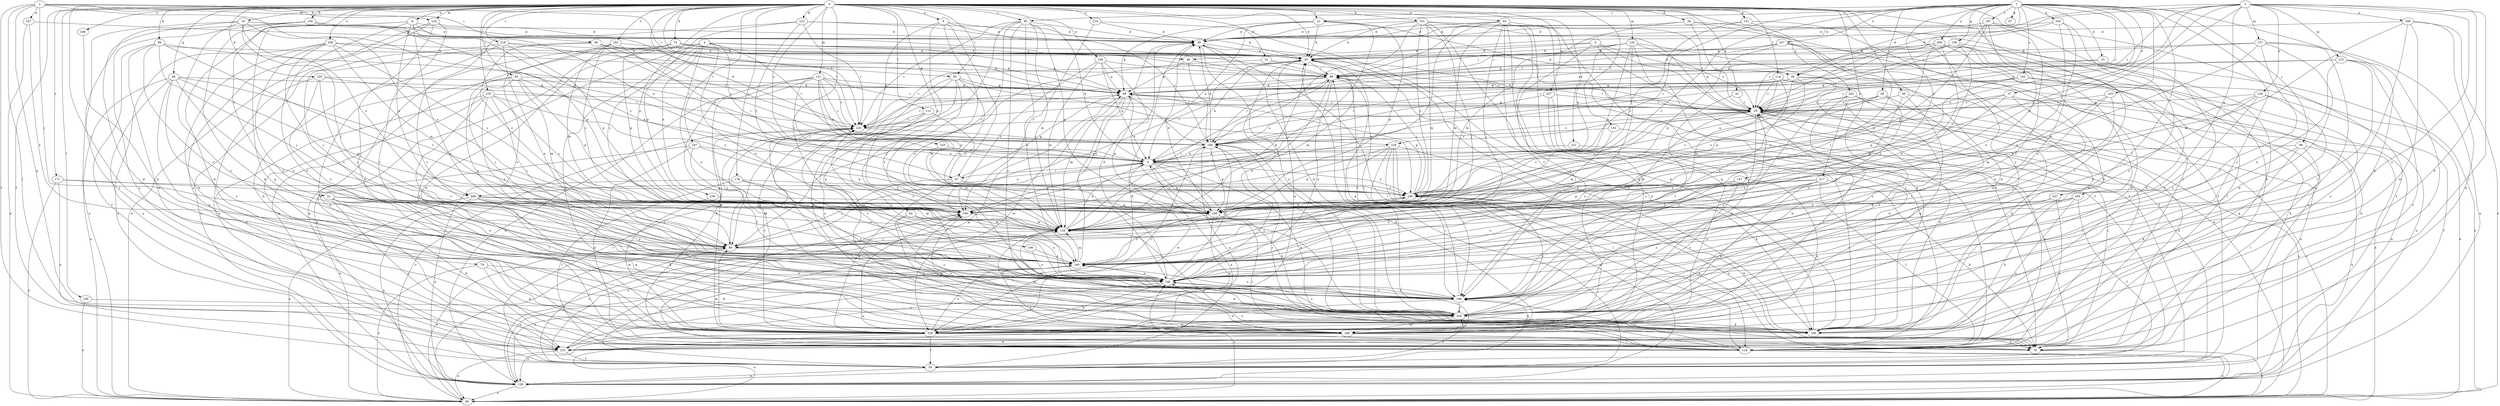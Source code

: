 strict digraph  {
0;
1;
2;
3;
4;
5;
6;
8;
9;
19;
20;
21;
22;
28;
29;
30;
31;
33;
37;
38;
39;
41;
43;
46;
48;
49;
59;
62;
66;
67;
69;
74;
78;
79;
85;
86;
87;
88;
93;
95;
96;
98;
99;
101;
104;
105;
108;
109;
112;
114;
118;
120;
121;
122;
124;
125;
127;
128;
136;
139;
145;
147;
148;
151;
158;
159;
164;
165;
167;
168;
171;
178;
180;
182;
183;
187;
190;
192;
196;
197;
199;
206;
207;
208;
209;
210;
214;
217;
218;
220;
227;
228;
230;
231;
233;
235;
236;
237;
239;
240;
242;
248;
249;
258;
259;
0 -> 6  [label=a];
0 -> 8  [label=a];
0 -> 19  [label=b];
0 -> 20  [label=b];
0 -> 21  [label=c];
0 -> 22  [label=c];
0 -> 30  [label=d];
0 -> 31  [label=d];
0 -> 41  [label=e];
0 -> 43  [label=e];
0 -> 46  [label=e];
0 -> 59  [label=f];
0 -> 62  [label=g];
0 -> 66  [label=g];
0 -> 74  [label=h];
0 -> 78  [label=h];
0 -> 79  [label=i];
0 -> 85  [label=i];
0 -> 93  [label=j];
0 -> 95  [label=j];
0 -> 99  [label=k];
0 -> 101  [label=k];
0 -> 104  [label=k];
0 -> 105  [label=k];
0 -> 109  [label=l];
0 -> 112  [label=l];
0 -> 114  [label=l];
0 -> 118  [label=l];
0 -> 120  [label=m];
0 -> 121  [label=m];
0 -> 122  [label=m];
0 -> 124  [label=m];
0 -> 151  [label=p];
0 -> 158  [label=p];
0 -> 171  [label=r];
0 -> 178  [label=r];
0 -> 182  [label=s];
0 -> 192  [label=t];
0 -> 196  [label=t];
0 -> 197  [label=t];
0 -> 214  [label=v];
0 -> 217  [label=v];
0 -> 218  [label=v];
0 -> 220  [label=v];
0 -> 227  [label=w];
0 -> 228  [label=w];
0 -> 231  [label=x];
0 -> 233  [label=x];
0 -> 235  [label=x];
0 -> 236  [label=x];
0 -> 242  [label=y];
0 -> 248  [label=y];
0 -> 258  [label=z];
0 -> 259  [label=z];
1 -> 9  [label=a];
1 -> 22  [label=c];
1 -> 28  [label=c];
1 -> 29  [label=c];
1 -> 33  [label=d];
1 -> 37  [label=d];
1 -> 38  [label=d];
1 -> 67  [label=g];
1 -> 95  [label=j];
1 -> 96  [label=j];
1 -> 108  [label=k];
1 -> 145  [label=o];
1 -> 147  [label=o];
1 -> 159  [label=q];
1 -> 164  [label=q];
1 -> 165  [label=q];
1 -> 183  [label=s];
1 -> 187  [label=s];
1 -> 190  [label=s];
1 -> 199  [label=t];
1 -> 206  [label=u];
1 -> 207  [label=u];
1 -> 249  [label=y];
1 -> 259  [label=z];
2 -> 9  [label=a];
2 -> 59  [label=f];
2 -> 85  [label=i];
2 -> 86  [label=i];
2 -> 98  [label=j];
2 -> 118  [label=l];
2 -> 124  [label=m];
2 -> 167  [label=q];
2 -> 168  [label=q];
3 -> 20  [label=b];
3 -> 29  [label=c];
3 -> 38  [label=d];
3 -> 108  [label=k];
3 -> 118  [label=l];
3 -> 125  [label=m];
3 -> 127  [label=m];
3 -> 136  [label=n];
3 -> 158  [label=p];
3 -> 208  [label=u];
3 -> 228  [label=w];
3 -> 237  [label=x];
3 -> 249  [label=y];
3 -> 259  [label=z];
4 -> 38  [label=d];
4 -> 48  [label=e];
4 -> 69  [label=g];
4 -> 78  [label=h];
4 -> 87  [label=i];
4 -> 139  [label=n];
4 -> 148  [label=o];
4 -> 168  [label=q];
4 -> 180  [label=r];
4 -> 190  [label=s];
4 -> 230  [label=w];
4 -> 239  [label=x];
4 -> 240  [label=x];
5 -> 20  [label=b];
5 -> 38  [label=d];
5 -> 48  [label=e];
5 -> 49  [label=e];
5 -> 59  [label=f];
5 -> 199  [label=t];
6 -> 39  [label=d];
6 -> 87  [label=i];
6 -> 98  [label=j];
6 -> 148  [label=o];
6 -> 180  [label=r];
6 -> 199  [label=t];
8 -> 9  [label=a];
8 -> 39  [label=d];
8 -> 148  [label=o];
8 -> 168  [label=q];
8 -> 209  [label=u];
8 -> 230  [label=w];
8 -> 249  [label=y];
8 -> 259  [label=z];
9 -> 20  [label=b];
9 -> 78  [label=h];
9 -> 87  [label=i];
9 -> 108  [label=k];
9 -> 158  [label=p];
9 -> 209  [label=u];
9 -> 230  [label=w];
9 -> 249  [label=y];
19 -> 39  [label=d];
19 -> 88  [label=i];
19 -> 98  [label=j];
19 -> 118  [label=l];
19 -> 190  [label=s];
19 -> 209  [label=u];
19 -> 230  [label=w];
19 -> 259  [label=z];
20 -> 88  [label=i];
20 -> 128  [label=m];
20 -> 168  [label=q];
20 -> 190  [label=s];
20 -> 220  [label=v];
20 -> 230  [label=w];
21 -> 78  [label=h];
21 -> 128  [label=m];
21 -> 168  [label=q];
21 -> 190  [label=s];
21 -> 199  [label=t];
21 -> 210  [label=u];
21 -> 240  [label=x];
22 -> 9  [label=a];
22 -> 20  [label=b];
22 -> 39  [label=d];
22 -> 59  [label=f];
22 -> 69  [label=g];
22 -> 158  [label=p];
22 -> 190  [label=s];
28 -> 9  [label=a];
28 -> 29  [label=c];
28 -> 148  [label=o];
28 -> 199  [label=t];
28 -> 249  [label=y];
29 -> 20  [label=b];
29 -> 49  [label=e];
29 -> 69  [label=g];
29 -> 78  [label=h];
29 -> 88  [label=i];
29 -> 108  [label=k];
29 -> 148  [label=o];
29 -> 190  [label=s];
29 -> 199  [label=t];
29 -> 220  [label=v];
30 -> 29  [label=c];
30 -> 39  [label=d];
30 -> 59  [label=f];
30 -> 128  [label=m];
30 -> 139  [label=n];
31 -> 29  [label=c];
31 -> 88  [label=i];
31 -> 98  [label=j];
33 -> 49  [label=e];
33 -> 69  [label=g];
33 -> 88  [label=i];
33 -> 259  [label=z];
37 -> 29  [label=c];
37 -> 139  [label=n];
37 -> 148  [label=o];
37 -> 158  [label=p];
37 -> 249  [label=y];
38 -> 49  [label=e];
38 -> 69  [label=g];
38 -> 78  [label=h];
38 -> 158  [label=p];
38 -> 180  [label=r];
38 -> 190  [label=s];
38 -> 220  [label=v];
39 -> 20  [label=b];
39 -> 108  [label=k];
39 -> 118  [label=l];
39 -> 259  [label=z];
41 -> 29  [label=c];
41 -> 199  [label=t];
43 -> 39  [label=d];
43 -> 78  [label=h];
43 -> 88  [label=i];
43 -> 98  [label=j];
43 -> 108  [label=k];
43 -> 118  [label=l];
43 -> 128  [label=m];
43 -> 168  [label=q];
43 -> 190  [label=s];
43 -> 199  [label=t];
43 -> 230  [label=w];
46 -> 29  [label=c];
46 -> 49  [label=e];
46 -> 148  [label=o];
46 -> 259  [label=z];
48 -> 69  [label=g];
48 -> 88  [label=i];
48 -> 180  [label=r];
49 -> 29  [label=c];
49 -> 98  [label=j];
49 -> 148  [label=o];
49 -> 220  [label=v];
59 -> 9  [label=a];
59 -> 128  [label=m];
59 -> 139  [label=n];
59 -> 190  [label=s];
59 -> 220  [label=v];
62 -> 128  [label=m];
62 -> 148  [label=o];
62 -> 168  [label=q];
62 -> 259  [label=z];
66 -> 49  [label=e];
66 -> 69  [label=g];
66 -> 128  [label=m];
66 -> 168  [label=q];
66 -> 190  [label=s];
66 -> 210  [label=u];
66 -> 240  [label=x];
66 -> 259  [label=z];
69 -> 29  [label=c];
69 -> 128  [label=m];
69 -> 148  [label=o];
69 -> 158  [label=p];
69 -> 220  [label=v];
69 -> 230  [label=w];
74 -> 20  [label=b];
74 -> 69  [label=g];
74 -> 88  [label=i];
74 -> 139  [label=n];
74 -> 158  [label=p];
74 -> 210  [label=u];
78 -> 29  [label=c];
78 -> 49  [label=e];
78 -> 128  [label=m];
78 -> 249  [label=y];
79 -> 49  [label=e];
79 -> 108  [label=k];
79 -> 148  [label=o];
79 -> 230  [label=w];
85 -> 69  [label=g];
85 -> 108  [label=k];
85 -> 118  [label=l];
85 -> 128  [label=m];
85 -> 168  [label=q];
85 -> 249  [label=y];
85 -> 259  [label=z];
86 -> 20  [label=b];
86 -> 69  [label=g];
86 -> 98  [label=j];
86 -> 180  [label=r];
86 -> 190  [label=s];
86 -> 220  [label=v];
87 -> 69  [label=g];
87 -> 98  [label=j];
87 -> 230  [label=w];
87 -> 249  [label=y];
88 -> 69  [label=g];
88 -> 128  [label=m];
88 -> 148  [label=o];
88 -> 180  [label=r];
88 -> 199  [label=t];
88 -> 220  [label=v];
93 -> 9  [label=a];
93 -> 69  [label=g];
93 -> 98  [label=j];
93 -> 128  [label=m];
93 -> 158  [label=p];
93 -> 230  [label=w];
93 -> 240  [label=x];
95 -> 9  [label=a];
95 -> 39  [label=d];
95 -> 128  [label=m];
95 -> 158  [label=p];
95 -> 168  [label=q];
95 -> 190  [label=s];
95 -> 220  [label=v];
95 -> 240  [label=x];
95 -> 259  [label=z];
96 -> 9  [label=a];
96 -> 108  [label=k];
96 -> 118  [label=l];
96 -> 139  [label=n];
96 -> 259  [label=z];
98 -> 9  [label=a];
98 -> 49  [label=e];
98 -> 59  [label=f];
98 -> 220  [label=v];
98 -> 240  [label=x];
99 -> 20  [label=b];
99 -> 59  [label=f];
99 -> 98  [label=j];
99 -> 148  [label=o];
99 -> 180  [label=r];
99 -> 190  [label=s];
99 -> 230  [label=w];
101 -> 20  [label=b];
101 -> 29  [label=c];
101 -> 39  [label=d];
101 -> 59  [label=f];
101 -> 98  [label=j];
101 -> 128  [label=m];
101 -> 168  [label=q];
101 -> 180  [label=r];
101 -> 249  [label=y];
104 -> 39  [label=d];
104 -> 49  [label=e];
104 -> 108  [label=k];
104 -> 158  [label=p];
104 -> 210  [label=u];
104 -> 220  [label=v];
105 -> 69  [label=g];
105 -> 98  [label=j];
105 -> 148  [label=o];
105 -> 210  [label=u];
105 -> 220  [label=v];
108 -> 20  [label=b];
108 -> 128  [label=m];
108 -> 180  [label=r];
108 -> 190  [label=s];
109 -> 49  [label=e];
109 -> 259  [label=z];
112 -> 220  [label=v];
112 -> 240  [label=x];
112 -> 249  [label=y];
112 -> 259  [label=z];
114 -> 29  [label=c];
114 -> 69  [label=g];
114 -> 118  [label=l];
114 -> 128  [label=m];
114 -> 240  [label=x];
114 -> 259  [label=z];
118 -> 49  [label=e];
118 -> 148  [label=o];
118 -> 180  [label=r];
118 -> 199  [label=t];
118 -> 240  [label=x];
120 -> 9  [label=a];
120 -> 20  [label=b];
120 -> 29  [label=c];
120 -> 88  [label=i];
120 -> 108  [label=k];
120 -> 118  [label=l];
120 -> 240  [label=x];
120 -> 249  [label=y];
121 -> 9  [label=a];
121 -> 29  [label=c];
121 -> 69  [label=g];
121 -> 78  [label=h];
121 -> 128  [label=m];
121 -> 139  [label=n];
121 -> 158  [label=p];
121 -> 180  [label=r];
121 -> 220  [label=v];
121 -> 230  [label=w];
122 -> 20  [label=b];
122 -> 39  [label=d];
122 -> 158  [label=p];
122 -> 199  [label=t];
122 -> 220  [label=v];
122 -> 249  [label=y];
124 -> 39  [label=d];
124 -> 49  [label=e];
124 -> 108  [label=k];
124 -> 199  [label=t];
124 -> 210  [label=u];
125 -> 69  [label=g];
125 -> 88  [label=i];
125 -> 118  [label=l];
125 -> 199  [label=t];
125 -> 210  [label=u];
125 -> 240  [label=x];
127 -> 20  [label=b];
127 -> 88  [label=i];
127 -> 128  [label=m];
127 -> 139  [label=n];
127 -> 168  [label=q];
127 -> 199  [label=t];
127 -> 230  [label=w];
128 -> 9  [label=a];
128 -> 20  [label=b];
128 -> 88  [label=i];
128 -> 98  [label=j];
136 -> 29  [label=c];
136 -> 59  [label=f];
136 -> 128  [label=m];
136 -> 148  [label=o];
136 -> 168  [label=q];
136 -> 240  [label=x];
139 -> 20  [label=b];
139 -> 49  [label=e];
139 -> 88  [label=i];
139 -> 190  [label=s];
139 -> 240  [label=x];
145 -> 29  [label=c];
145 -> 69  [label=g];
145 -> 78  [label=h];
145 -> 139  [label=n];
145 -> 158  [label=p];
147 -> 158  [label=p];
147 -> 168  [label=q];
147 -> 240  [label=x];
147 -> 249  [label=y];
147 -> 259  [label=z];
148 -> 20  [label=b];
148 -> 39  [label=d];
148 -> 180  [label=r];
148 -> 199  [label=t];
148 -> 210  [label=u];
148 -> 220  [label=v];
148 -> 230  [label=w];
151 -> 39  [label=d];
151 -> 108  [label=k];
151 -> 230  [label=w];
151 -> 249  [label=y];
158 -> 39  [label=d];
158 -> 118  [label=l];
158 -> 230  [label=w];
158 -> 240  [label=x];
159 -> 20  [label=b];
159 -> 29  [label=c];
159 -> 180  [label=r];
159 -> 199  [label=t];
159 -> 210  [label=u];
159 -> 240  [label=x];
164 -> 29  [label=c];
164 -> 39  [label=d];
164 -> 148  [label=o];
164 -> 240  [label=x];
164 -> 259  [label=z];
165 -> 59  [label=f];
165 -> 108  [label=k];
165 -> 148  [label=o];
165 -> 158  [label=p];
165 -> 210  [label=u];
167 -> 39  [label=d];
167 -> 49  [label=e];
167 -> 240  [label=x];
168 -> 29  [label=c];
168 -> 118  [label=l];
168 -> 210  [label=u];
168 -> 259  [label=z];
171 -> 49  [label=e];
171 -> 98  [label=j];
171 -> 210  [label=u];
171 -> 249  [label=y];
178 -> 118  [label=l];
178 -> 139  [label=n];
178 -> 199  [label=t];
178 -> 240  [label=x];
178 -> 249  [label=y];
180 -> 9  [label=a];
180 -> 29  [label=c];
180 -> 39  [label=d];
180 -> 69  [label=g];
180 -> 158  [label=p];
180 -> 210  [label=u];
182 -> 9  [label=a];
182 -> 20  [label=b];
182 -> 128  [label=m];
182 -> 148  [label=o];
182 -> 190  [label=s];
183 -> 29  [label=c];
183 -> 98  [label=j];
183 -> 148  [label=o];
183 -> 240  [label=x];
187 -> 39  [label=d];
187 -> 59  [label=f];
187 -> 148  [label=o];
187 -> 158  [label=p];
187 -> 180  [label=r];
187 -> 240  [label=x];
190 -> 128  [label=m];
190 -> 168  [label=q];
192 -> 78  [label=h];
192 -> 128  [label=m];
192 -> 180  [label=r];
196 -> 148  [label=o];
196 -> 240  [label=x];
197 -> 9  [label=a];
197 -> 49  [label=e];
197 -> 78  [label=h];
197 -> 158  [label=p];
197 -> 199  [label=t];
199 -> 29  [label=c];
199 -> 88  [label=i];
199 -> 148  [label=o];
199 -> 168  [label=q];
199 -> 220  [label=v];
199 -> 230  [label=w];
199 -> 240  [label=x];
199 -> 259  [label=z];
206 -> 20  [label=b];
206 -> 69  [label=g];
206 -> 108  [label=k];
206 -> 158  [label=p];
206 -> 180  [label=r];
206 -> 210  [label=u];
206 -> 230  [label=w];
206 -> 240  [label=x];
207 -> 20  [label=b];
207 -> 69  [label=g];
207 -> 88  [label=i];
207 -> 98  [label=j];
207 -> 118  [label=l];
207 -> 158  [label=p];
207 -> 230  [label=w];
208 -> 39  [label=d];
208 -> 49  [label=e];
208 -> 78  [label=h];
208 -> 128  [label=m];
208 -> 230  [label=w];
208 -> 259  [label=z];
209 -> 49  [label=e];
209 -> 98  [label=j];
209 -> 128  [label=m];
209 -> 139  [label=n];
209 -> 148  [label=o];
209 -> 168  [label=q];
209 -> 190  [label=s];
210 -> 39  [label=d];
210 -> 49  [label=e];
210 -> 59  [label=f];
210 -> 69  [label=g];
214 -> 39  [label=d];
214 -> 108  [label=k];
214 -> 190  [label=s];
217 -> 78  [label=h];
217 -> 118  [label=l];
217 -> 148  [label=o];
217 -> 190  [label=s];
217 -> 230  [label=w];
217 -> 249  [label=y];
217 -> 259  [label=z];
218 -> 20  [label=b];
218 -> 69  [label=g];
218 -> 78  [label=h];
218 -> 139  [label=n];
218 -> 158  [label=p];
218 -> 240  [label=x];
220 -> 180  [label=r];
227 -> 9  [label=a];
227 -> 29  [label=c];
227 -> 108  [label=k];
227 -> 230  [label=w];
228 -> 9  [label=a];
228 -> 49  [label=e];
228 -> 108  [label=k];
228 -> 118  [label=l];
228 -> 139  [label=n];
228 -> 158  [label=p];
228 -> 190  [label=s];
228 -> 199  [label=t];
230 -> 49  [label=e];
230 -> 59  [label=f];
230 -> 78  [label=h];
230 -> 98  [label=j];
230 -> 139  [label=n];
230 -> 180  [label=r];
230 -> 190  [label=s];
230 -> 220  [label=v];
230 -> 240  [label=x];
231 -> 9  [label=a];
231 -> 118  [label=l];
233 -> 9  [label=a];
233 -> 128  [label=m];
235 -> 29  [label=c];
235 -> 78  [label=h];
235 -> 98  [label=j];
235 -> 190  [label=s];
235 -> 199  [label=t];
235 -> 210  [label=u];
235 -> 240  [label=x];
235 -> 249  [label=y];
236 -> 9  [label=a];
236 -> 69  [label=g];
236 -> 88  [label=i];
236 -> 128  [label=m];
236 -> 190  [label=s];
236 -> 259  [label=z];
237 -> 190  [label=s];
237 -> 199  [label=t];
237 -> 210  [label=u];
239 -> 158  [label=p];
239 -> 230  [label=w];
240 -> 39  [label=d];
240 -> 108  [label=k];
240 -> 128  [label=m];
240 -> 139  [label=n];
240 -> 148  [label=o];
240 -> 249  [label=y];
242 -> 29  [label=c];
242 -> 108  [label=k];
242 -> 139  [label=n];
242 -> 168  [label=q];
242 -> 230  [label=w];
242 -> 259  [label=z];
248 -> 168  [label=q];
249 -> 29  [label=c];
249 -> 69  [label=g];
249 -> 78  [label=h];
249 -> 88  [label=i];
249 -> 158  [label=p];
249 -> 190  [label=s];
258 -> 20  [label=b];
258 -> 88  [label=i];
258 -> 128  [label=m];
258 -> 139  [label=n];
258 -> 148  [label=o];
258 -> 190  [label=s];
258 -> 199  [label=t];
258 -> 230  [label=w];
259 -> 39  [label=d];
259 -> 59  [label=f];
259 -> 108  [label=k];
259 -> 128  [label=m];
259 -> 148  [label=o];
259 -> 168  [label=q];
259 -> 180  [label=r];
259 -> 220  [label=v];
259 -> 230  [label=w];
259 -> 249  [label=y];
}
